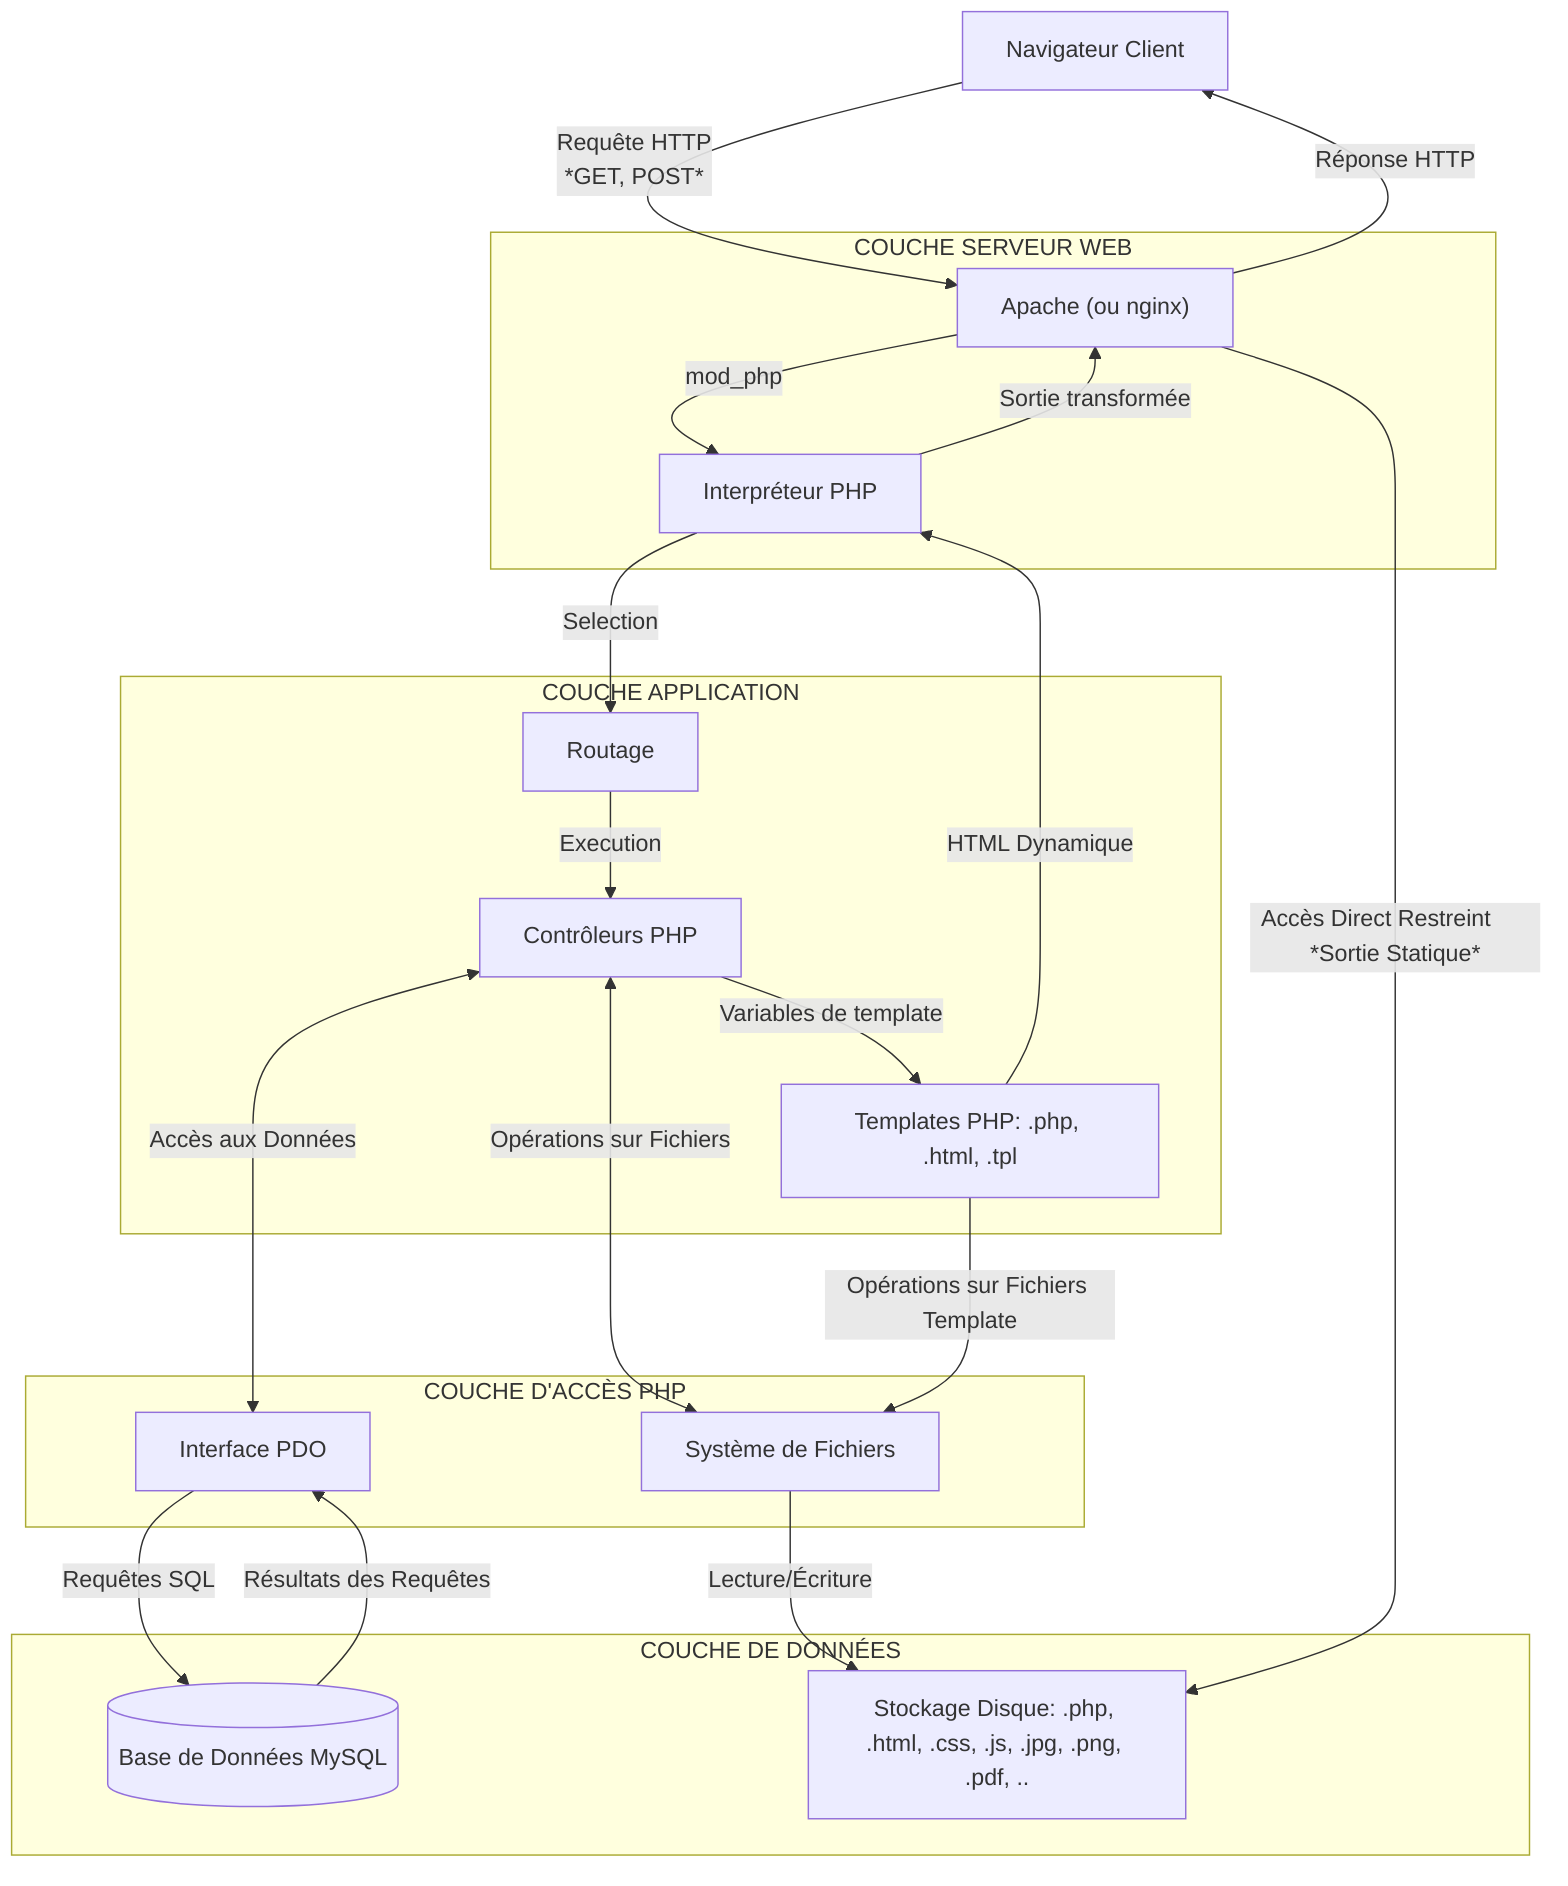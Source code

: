 flowchart TB
    Client["Navigateur Client"] -->|Requête HTTP 
    *GET, POST*| WebServer["Apache (ou nginx)"]
    
    subgraph "COUCHE SERVEUR WEB"
        WebServer -->|mod_php| PHP["Interpréteur PHP"]
    end
    
    subgraph "COUCHE APPLICATION"
        PHP -->|Selection| Router["Routage"] -->|Execution| Controller["Contrôleurs PHP"]
        Controller -->|Variables de template| Templates["Templates PHP: .php, .html, .tpl"]
    end
    
    Templates -->|HTML Dynamique| PHP
    PHP -->|Sortie transformée| WebServer
    WebServer -->|Réponse HTTP| Client
    
    subgraph "COUCHE D'ACCÈS PHP"
        PDO["Interface PDO"]
        FileSystem["Système de Fichiers"]
    end
    
    Controller <-->|Accès aux Données| PDO
    Controller <-->|Opérations sur Fichiers| FileSystem
    Templates -->|Opérations sur Fichiers Template| FileSystem
    
    subgraph "COUCHE DE DONNÉES"
        Database[("Base de Données MySQL")]
        DiskStorage["Stockage Disque: .php, .html, .css, .js, .jpg, .png, .pdf, .."]
    end
    
    PDO -->|Requêtes SQL| Database
    Database -->|Résultats des Requêtes| PDO
    FileSystem -->|Lecture/Écriture| DiskStorage

    WebServer -->|Accès Direct Restreint      *Sortie Statique*| DiskStorage